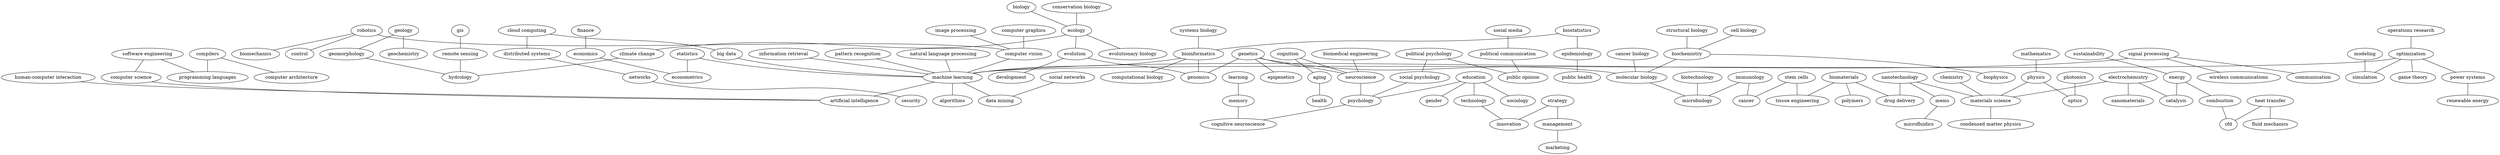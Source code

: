 strict graph layer0 {
	graph [name=layer0];
	node [label="\N"];
	773	[label=statistics,
		level=1,
		weight=2580.0];
	5607	[label="machine learning",
		level=1,
		weight=11046.0];
	773 -- 5607	[level=1,
		weight=397.0];
	352	[label=econometrics,
		weight=725.0];
	773 -- 352	[level=1,
		weight=75.0];
	2975	[label=strategy,
		weight=587.0];
	5318	[label=management,
		weight=976.0];
	2975 -- 5318	[level=1,
		weight=60.0];
	4481	[label=innovation,
		level=1,
		weight=1414.0];
	2975 -- 4481	[level=1,
		weight=126.0];
	2333	[label="structural biology",
		level=1,
		weight=1299.0];
	4368	[label=biochemistry,
		level=1,
		weight=2460.0];
	2333 -- 4368	[level=1,
		weight=280.0];
	3763	[label=education,
		level=1,
		weight=2017.0];
	1245	[label=gender,
		level=1,
		weight=1615.0];
	3763 -- 1245	[level=1,
		weight=68.0];
	1513	[label=technology,
		level=1,
		weight=1153.0];
	3763 -- 1513	[level=1,
		weight=75.0];
	5292	[label=sociology,
		level=1,
		weight=1079.0];
	3763 -- 5292	[level=1,
		weight=72.0];
	727	[label=psychology,
		level=1,
		weight=2022.0];
	3763 -- 727	[level=1,
		weight=72.0];
	5094	[label="human-computer interaction",
		level=1,
		weight=1333.0];
	3259	[label="artificial intelligence",
		level=1,
		weight=5844.0];
	5094 -- 3259	[level=1,
		weight=66.0];
	116	[label=marketing,
		level=1,
		weight=1190.0];
	5318 -- 116	[level=1,
		weight=55.0];
	3942	[label="stem cells",
		level=1,
		weight=1176.0];
	2388	[label="tissue engineering",
		level=1,
		weight=1425.0];
	3942 -- 2388	[level=1,
		weight=173.0];
	4505	[label=cancer,
		level=1,
		weight=2228.0];
	3942 -- 4505	[level=1,
		weight=125.0];
	4608	[label=robotics,
		level=1,
		weight=3442.0];
	2128	[label=biomechanics,
		level=1,
		weight=1657.0];
	4608 -- 2128	[level=1,
		weight=73.0];
	1963	[label="computer vision",
		level=1,
		weight=5478.0];
	4608 -- 1963	[level=1,
		weight=581.0];
	893	[label=control,
		level=1,
		weight=1694.0];
	4608 -- 893	[level=1,
		weight=369.0];
	2409	[label="computer graphics",
		level=1,
		weight=1251.0];
	2409 -- 1963	[level=1,
		weight=374.0];
	943	[label=nanotechnology,
		level=1,
		weight=3024.0];
	5606	[label=mems,
		weight=872.0];
	943 -- 5606	[level=1,
		weight=83.0];
	1891	[label="materials science",
		level=1,
		weight=3272.0];
	943 -- 1891	[level=1,
		weight=312.0];
	3596	[label="drug delivery",
		level=1,
		weight=1120.0];
	943 -- 3596	[level=1,
		weight=143.0];
	391	[label="political psychology",
		weight=243.0];
	4068	[label="social psychology",
		weight=954.0];
	391 -- 4068	[level=1,
		weight=47.0];
	5636	[label="public opinion",
		weight=322.0];
	391 -- 5636	[level=1,
		weight=55.0];
	2682	[label=chemistry,
		level=1,
		weight=2206.0];
	2682 -- 1891	[level=1,
		weight=219.0];
	4448	[label="cloud computing",
		level=1,
		weight=1501.0];
	1657	[label="distributed systems",
		level=1,
		weight=1415.0];
	4448 -- 1657	[level=1,
		weight=267.0];
	3139	[label="big data",
		level=1,
		weight=1120.0];
	4448 -- 3139	[level=1,
		weight=134.0];
	4028	[label=mathematics,
		level=1,
		weight=1238.0];
	2560	[label=physics,
		level=1,
		weight=2647.0];
	4028 -- 2560	[level=1,
		weight=90.0];
	1739	[label=biostatistics,
		level=1,
		weight=1173.0];
	5775	[label=epidemiology,
		level=1,
		weight=1984.0];
	1739 -- 5775	[level=1,
		weight=232.0];
	1884	[label=bioinformatics,
		level=1,
		weight=5075.0];
	1739 -- 1884	[level=1,
		weight=151.0];
	106	[label=sustainability,
		level=1,
		weight=1357.0];
	3633	[label=energy,
		level=1,
		weight=1626.0];
	106 -- 3633	[level=1,
		weight=78.0];
	1029	[label=learning,
		level=1,
		weight=1191.0];
	5480	[label=memory,
		weight=996.0];
	1029 -- 5480	[level=1,
		weight=273.0];
	3628	[label=biotechnology,
		level=1,
		weight=1182.0];
	1828	[label=microbiology,
		level=1,
		weight=2355.0];
	3628 -- 1828	[level=1,
		weight=135.0];
	2002	[label=compilers,
		weight=365.0];
	3170	[label="computer architecture",
		level=1,
		weight=1187.0];
	2002 -- 3170	[level=1,
		weight=97.0];
	325	[label="programming languages",
		weight=816.0];
	2002 -- 325	[level=1,
		weight=95.0];
	1513 -- 4481	[level=1,
		weight=80.0];
	3218	[label=networks,
		level=1,
		weight=1679.0];
	1657 -- 3218	[level=1,
		weight=132.0];
	1899	[label=cognition,
		weight=941.0];
	4190	[label=aging,
		level=1,
		weight=1482.0];
	1899 -- 4190	[level=1,
		weight=66.0];
	2556	[label=neuroscience,
		level=1,
		weight=5781.0];
	1899 -- 2556	[level=1,
		weight=77.0];
	1268	[label=immunology,
		level=1,
		weight=2783.0];
	1268 -- 1828	[level=1,
		weight=250.0];
	1268 -- 4505	[level=1,
		weight=163.0];
	4388	[label=geology,
		level=1,
		weight=1135.0];
	4825	[label=geomorphology,
		weight=579.0];
	4388 -- 4825	[level=1,
		weight=43.0];
	40	[label=geochemistry,
		level=1,
		weight=1076.0];
	4388 -- 40	[level=1,
		weight=216.0];
	2948	[label="natural language processing",
		level=1,
		weight=1898.0];
	2948 -- 5607	[level=1,
		weight=728.0];
	1671	[label=photonics,
		level=1,
		weight=1310.0];
	469	[label=optics,
		level=1,
		weight=1380.0];
	1671 -- 469	[level=1,
		weight=269.0];
	3872	[label="heat transfer",
		weight=897.0];
	145	[label=cfd,
		weight=798.0];
	3872 -- 145	[level=1,
		weight=85.0];
	1231	[label="fluid mechanics",
		level=1,
		weight=1144.0];
	3872 -- 1231	[level=1,
		weight=147.0];
	2406	[label=electrochemistry,
		level=1,
		weight=1283.0];
	4860	[label=catalysis,
		level=1,
		weight=1272.0];
	2406 -- 4860	[level=1,
		weight=93.0];
	2406 -- 1891	[level=1,
		weight=106.0];
	1097	[label=nanomaterials,
		level=1,
		weight=1632.0];
	2406 -- 1097	[level=1,
		weight=105.0];
	3633 -- 4860	[level=1,
		weight=71.0];
	3688	[label=combustion,
		weight=648.0];
	3633 -- 3688	[level=1,
		weight=68.0];
	291	[label=biology,
		level=1,
		weight=1336.0];
	5226	[label=ecology,
		level=1,
		weight=3351.0];
	291 -- 5226	[level=1,
		weight=96.0];
	5403	[label=biomaterials,
		level=1,
		weight=2072.0];
	5403 -- 2388	[level=1,
		weight=585.0];
	5403 -- 3596	[level=1,
		weight=309.0];
	5087	[label=polymers,
		level=1,
		weight=1115.0];
	5403 -- 5087	[level=1,
		weight=120.0];
	1853	[label="signal processing",
		level=1,
		weight=2402.0];
	4565	[label=communication,
		level=1,
		weight=1267.0];
	1853 -- 4565	[level=1,
		weight=157.0];
	2089	[label="wireless communications",
		level=1,
		weight=1437.0];
	1853 -- 2089	[level=1,
		weight=216.0];
	1853 -- 5607	[level=1,
		weight=500.0];
	2605	[label="social networks",
		level=1,
		weight=1144.0];
	4236	[label="data mining",
		level=1,
		weight=3417.0];
	2605 -- 4236	[level=1,
		weight=117.0];
	1142	[label="social media",
		level=1,
		weight=1109.0];
	4250	[label="political communication",
		weight=397.0];
	1142 -- 4250	[level=1,
		weight=47.0];
	2168	[label="image processing",
		level=1,
		weight=2648.0];
	2168 -- 1963	[level=1,
		weight=910.0];
	3492	[label="cancer biology",
		level=1,
		weight=1299.0];
	3363	[label="molecular biology",
		level=1,
		weight=2880.0];
	3492 -- 3363	[level=1,
		weight=103.0];
	3938	[label="conservation biology",
		level=1,
		weight=1902.0];
	3938 -- 5226	[level=1,
		weight=493.0];
	5166	[label="software engineering",
		level=1,
		weight=2055.0];
	2851	[label="computer science",
		level=1,
		weight=2121.0];
	5166 -- 2851	[level=1,
		weight=105.0];
	5166 -- 325	[level=1,
		weight=160.0];
	4708	[label="operations research",
		level=1,
		weight=1120.0];
	2092	[label=optimization,
		level=1,
		weight=2557.0];
	4708 -- 2092	[level=1,
		weight=165.0];
	2770	[label="cell biology",
		level=1,
		weight=1749.0];
	2770 -- 4368	[level=1,
		weight=268.0];
	4732	[label=simulation,
		level=1,
		weight=1276.0];
	2092 -- 4732	[level=1,
		weight=90.0];
	4593	[label="power systems",
		weight=591.0];
	2092 -- 4593	[level=1,
		weight=61.0];
	2916	[label="game theory",
		level=1,
		weight=1138.0];
	2092 -- 2916	[level=1,
		weight=78.0];
	2092 -- 5607	[level=1,
		weight=383.0];
	4250 -- 5636	[level=1,
		weight=62.0];
	3314	[label="climate change",
		level=1,
		weight=2181.0];
	5226 -- 3314	[level=1,
		weight=139.0];
	2478	[label="evolutionary biology",
		level=1,
		weight=1456.0];
	5226 -- 2478	[level=1,
		weight=160.0];
	4813	[label=evolution,
		level=1,
		weight=2669.0];
	5226 -- 4813	[level=1,
		weight=625.0];
	3944	[label=hydrology,
		level=1,
		weight=1221.0];
	3314 -- 3944	[level=1,
		weight=118.0];
	4825 -- 3944	[level=1,
		weight=88.0];
	770	[label=microfluidics,
		level=1,
		weight=1372.0];
	5606 -- 770	[level=1,
		weight=105.0];
	197	[label=security,
		level=1,
		weight=1538.0];
	3218 -- 197	[level=1,
		weight=184.0];
	2061	[label=gis,
		level=1,
		weight=1284.0];
	2691	[label="remote sensing",
		level=1,
		weight=1953.0];
	2061 -- 2691	[level=1,
		weight=382.0];
	2355	[label="public health",
		level=1,
		weight=1469.0];
	5775 -- 2355	[level=1,
		weight=259.0];
	2560 -- 1891	[level=1,
		weight=246.0];
	2560 -- 469	[level=1,
		weight=153.0];
	3139 -- 5607	[level=1,
		weight=229.0];
	5397	[label="information retrieval",
		level=1,
		weight=1077.0];
	5397 -- 5607	[level=1,
		weight=290.0];
	378	[label=health,
		level=1,
		weight=1282.0];
	4190 -- 378	[level=1,
		weight=79.0];
	4368 -- 3363	[level=1,
		weight=494.0];
	5245	[label=biophysics,
		level=1,
		weight=2308.0];
	4368 -- 5245	[level=1,
		weight=268.0];
	1394	[label="condensed matter physics",
		level=1,
		weight=1631.0];
	1891 -- 1394	[level=1,
		weight=126.0];
	4295	[label=modeling,
		level=1,
		weight=1570.0];
	4295 -- 4732	[level=1,
		weight=340.0];
	3688 -- 145	[level=1,
		weight=61.0];
	2851 -- 3259	[level=1,
		weight=154.0];
	1109	[label=genetics,
		level=1,
		weight=3043.0];
	1109 -- 3363	[level=1,
		weight=340.0];
	1109 -- 2556	[level=1,
		weight=146.0];
	5121	[label=genomics,
		level=1,
		weight=2984.0];
	1109 -- 5121	[level=1,
		weight=526.0];
	3068	[label=epigenetics,
		level=1,
		weight=1269.0];
	1109 -- 3068	[level=1,
		weight=129.0];
	3363 -- 1828	[level=1,
		weight=256.0];
	2535	[label="renewable energy",
		level=1,
		weight=1373.0];
	4593 -- 2535	[level=1,
		weight=98.0];
	2199	[label="systems biology",
		level=1,
		weight=1798.0];
	2199 -- 1884	[level=1,
		weight=371.0];
	2435	[label=finance,
		level=1,
		weight=1130.0];
	5213	[label=economics,
		level=1,
		weight=2155.0];
	2435 -- 5213	[level=1,
		weight=187.0];
	3618	[label="pattern recognition",
		level=1,
		weight=1743.0];
	3618 -- 5607	[level=1,
		weight=714.0];
	527	[label=development,
		level=1,
		weight=1423.0];
	4813 -- 527	[level=1,
		weight=101.0];
	4813 -- 5121	[level=1,
		weight=329.0];
	5213 -- 352	[level=1,
		weight=109.0];
	554	[label="biomedical engineering",
		level=1,
		weight=1263.0];
	554 -- 2556	[level=1,
		weight=74.0];
	1963 -- 5607	[level=1,
		weight=2239.0];
	1884 -- 5607	[level=1,
		weight=637.0];
	5118	[label="computational biology",
		level=1,
		weight=2567.0];
	1884 -- 5118	[level=1,
		weight=930.0];
	1884 -- 5121	[level=1,
		weight=823.0];
	3900	[label=algorithms,
		level=1,
		weight=1235.0];
	5607 -- 3900	[level=1,
		weight=130.0];
	5607 -- 3259	[level=1,
		weight=1671.0];
	5607 -- 4236	[level=1,
		weight=1295.0];
	3049	[label="cognitive neuroscience",
		level=1,
		weight=1431.0];
	5480 -- 3049	[level=1,
		weight=114.0];
	4068 -- 727	[level=1,
		weight=44.0];
	2556 -- 727	[level=1,
		weight=249.0];
	727 -- 3049	[level=1,
		weight=104.0];
	2691 -- 3944	[level=1,
		weight=132.0];
}
